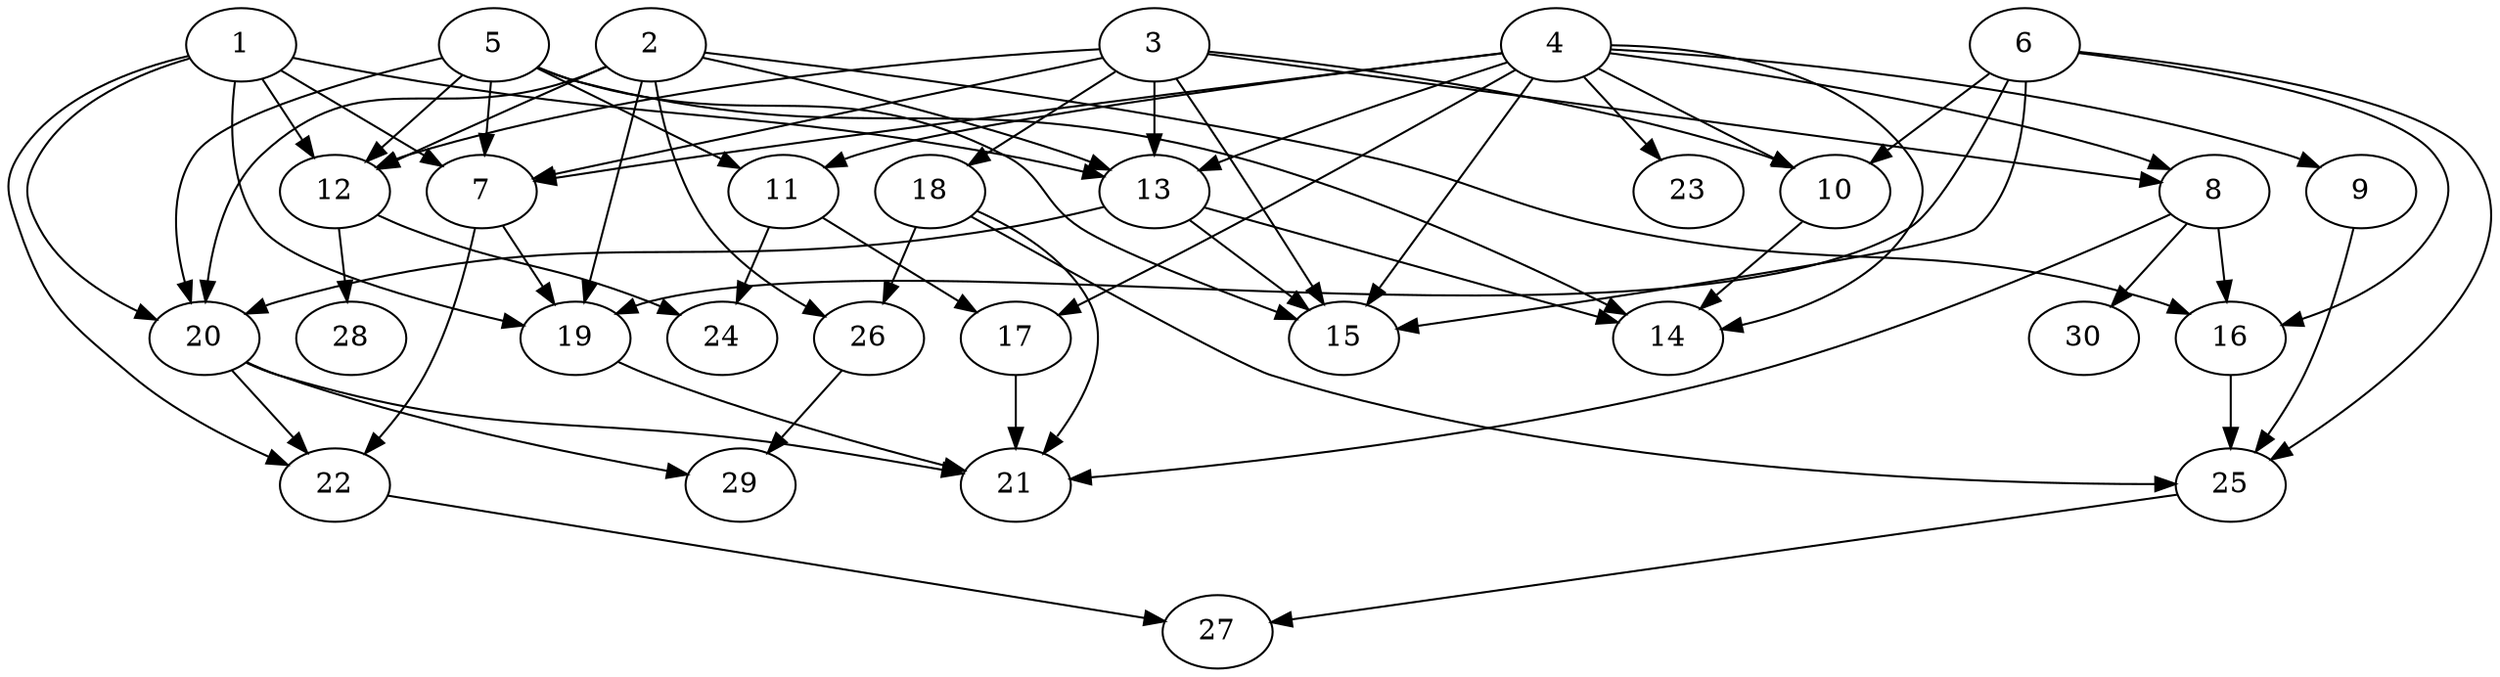 // DAG automatically generated by daggen at Wed Apr 12 12:21:04 2017
// ./daggen --dot -n 30 --jump=3 --fat=0.6 --regularity=0.4 --density=0.6 
digraph G {
  1 [size="106721271244", alpha="0.02"]
  1 -> 7 [size ="75497472"]
  1 -> 12 [size ="75497472"]
  1 -> 13 [size ="75497472"]
  1 -> 19 [size ="75497472"]
  1 -> 20 [size ="75497472"]
  1 -> 22 [size ="75497472"]
  2 [size="3731178168", alpha="0.18"]
  2 -> 12 [size ="209715200"]
  2 -> 13 [size ="209715200"]
  2 -> 16 [size ="209715200"]
  2 -> 19 [size ="209715200"]
  2 -> 20 [size ="209715200"]
  2 -> 26 [size ="209715200"]
  3 [size="8589934592", alpha="0.14"]
  3 -> 7 [size ="33554432"]
  3 -> 8 [size ="33554432"]
  3 -> 10 [size ="33554432"]
  3 -> 12 [size ="33554432"]
  3 -> 13 [size ="33554432"]
  3 -> 15 [size ="33554432"]
  3 -> 18 [size ="33554432"]
  4 [size="7284003245", alpha="0.16"]
  4 -> 7 [size ="134217728"]
  4 -> 8 [size ="134217728"]
  4 -> 9 [size ="134217728"]
  4 -> 10 [size ="134217728"]
  4 -> 11 [size ="134217728"]
  4 -> 13 [size ="134217728"]
  4 -> 14 [size ="134217728"]
  4 -> 15 [size ="134217728"]
  4 -> 17 [size ="134217728"]
  4 -> 23 [size ="134217728"]
  5 [size="585049307874", alpha="0.08"]
  5 -> 7 [size ="838860800"]
  5 -> 11 [size ="838860800"]
  5 -> 12 [size ="838860800"]
  5 -> 14 [size ="838860800"]
  5 -> 15 [size ="838860800"]
  5 -> 20 [size ="838860800"]
  6 [size="1073741824000", alpha="0.08"]
  6 -> 10 [size ="838860800"]
  6 -> 15 [size ="838860800"]
  6 -> 16 [size ="838860800"]
  6 -> 19 [size ="838860800"]
  6 -> 25 [size ="838860800"]
  7 [size="130052017456", alpha="0.19"]
  7 -> 19 [size ="209715200"]
  7 -> 22 [size ="209715200"]
  8 [size="194526847392", alpha="0.09"]
  8 -> 16 [size ="134217728"]
  8 -> 21 [size ="134217728"]
  8 -> 30 [size ="134217728"]
  9 [size="21954853712", alpha="0.06"]
  9 -> 25 [size ="679477248"]
  10 [size="368293445632", alpha="0.12"]
  10 -> 14 [size ="411041792"]
  11 [size="368293445632", alpha="0.18"]
  11 -> 17 [size ="411041792"]
  11 -> 24 [size ="411041792"]
  12 [size="658530234", alpha="0.03"]
  12 -> 24 [size ="75497472"]
  12 -> 28 [size ="75497472"]
  13 [size="3192418306", alpha="0.06"]
  13 -> 14 [size ="209715200"]
  13 -> 15 [size ="209715200"]
  13 -> 20 [size ="209715200"]
  14 [size="31530076896", alpha="0.05"]
  15 [size="20924450997", alpha="0.06"]
  16 [size="68719476736", alpha="0.02"]
  16 -> 25 [size ="134217728"]
  17 [size="262072956518", alpha="0.05"]
  17 -> 21 [size ="411041792"]
  18 [size="3341131062", alpha="0.15"]
  18 -> 21 [size ="75497472"]
  18 -> 25 [size ="75497472"]
  18 -> 26 [size ="75497472"]
  19 [size="660984568", alpha="0.05"]
  19 -> 21 [size ="33554432"]
  20 [size="2089137915", alpha="0.11"]
  20 -> 21 [size ="75497472"]
  20 -> 22 [size ="75497472"]
  20 -> 29 [size ="75497472"]
  21 [size="452827896524", alpha="0.07"]
  22 [size="408266066859", alpha="0.12"]
  22 -> 27 [size ="411041792"]
  23 [size="36592439032", alpha="0.02"]
  24 [size="1432721940", alpha="0.14"]
  25 [size="1073741824000", alpha="0.01"]
  25 -> 27 [size ="838860800"]
  26 [size="7241239363", alpha="0.06"]
  26 -> 29 [size ="134217728"]
  27 [size="23497161616", alpha="0.05"]
  28 [size="549755813888", alpha="0.05"]
  29 [size="30318261603", alpha="0.09"]
  30 [size="1530550988", alpha="0.01"]
}
